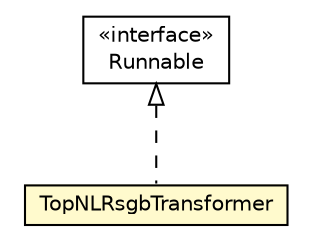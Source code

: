 #!/usr/local/bin/dot
#
# Class diagram 
# Generated by UMLGraph version R5_6-24-gf6e263 (http://www.umlgraph.org/)
#

digraph G {
	edge [fontname="Helvetica",fontsize=10,labelfontname="Helvetica",labelfontsize=10];
	node [fontname="Helvetica",fontsize=10,shape=plaintext];
	nodesep=0.25;
	ranksep=0.5;
	// nl.b3p.brmo.loader.util.TopNLRsgbTransformer
	c1923 [label=<<table title="nl.b3p.brmo.loader.util.TopNLRsgbTransformer" border="0" cellborder="1" cellspacing="0" cellpadding="2" port="p" bgcolor="lemonChiffon" href="./TopNLRsgbTransformer.html">
		<tr><td><table border="0" cellspacing="0" cellpadding="1">
<tr><td align="center" balign="center"> TopNLRsgbTransformer </td></tr>
		</table></td></tr>
		</table>>, URL="./TopNLRsgbTransformer.html", fontname="Helvetica", fontcolor="black", fontsize=10.0];
	//nl.b3p.brmo.loader.util.TopNLRsgbTransformer implements java.lang.Runnable
	c1951:p -> c1923:p [dir=back,arrowtail=empty,style=dashed];
	// java.lang.Runnable
	c1951 [label=<<table title="java.lang.Runnable" border="0" cellborder="1" cellspacing="0" cellpadding="2" port="p">
		<tr><td><table border="0" cellspacing="0" cellpadding="1">
<tr><td align="center" balign="center"> &#171;interface&#187; </td></tr>
<tr><td align="center" balign="center"> Runnable </td></tr>
		</table></td></tr>
		</table>>, URL="null", fontname="Helvetica", fontcolor="black", fontsize=10.0];
}

